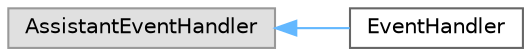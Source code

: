 digraph "Graphical Class Hierarchy"
{
 // LATEX_PDF_SIZE
  bgcolor="transparent";
  edge [fontname=Helvetica,fontsize=10,labelfontname=Helvetica,labelfontsize=10];
  node [fontname=Helvetica,fontsize=10,shape=box,height=0.2,width=0.4];
  rankdir="LR";
  Node0 [id="Node000000",label="AssistantEventHandler",height=0.2,width=0.4,color="grey60", fillcolor="#E0E0E0", style="filled",tooltip=" "];
  Node0 -> Node1 [id="edge14_Node000000_Node000001",dir="back",color="steelblue1",style="solid",tooltip=" "];
  Node1 [id="Node000001",label="EventHandler",height=0.2,width=0.4,color="grey40", fillcolor="white", style="filled",URL="$class_assistants_1_1_event_handler.html",tooltip=" "];
}
